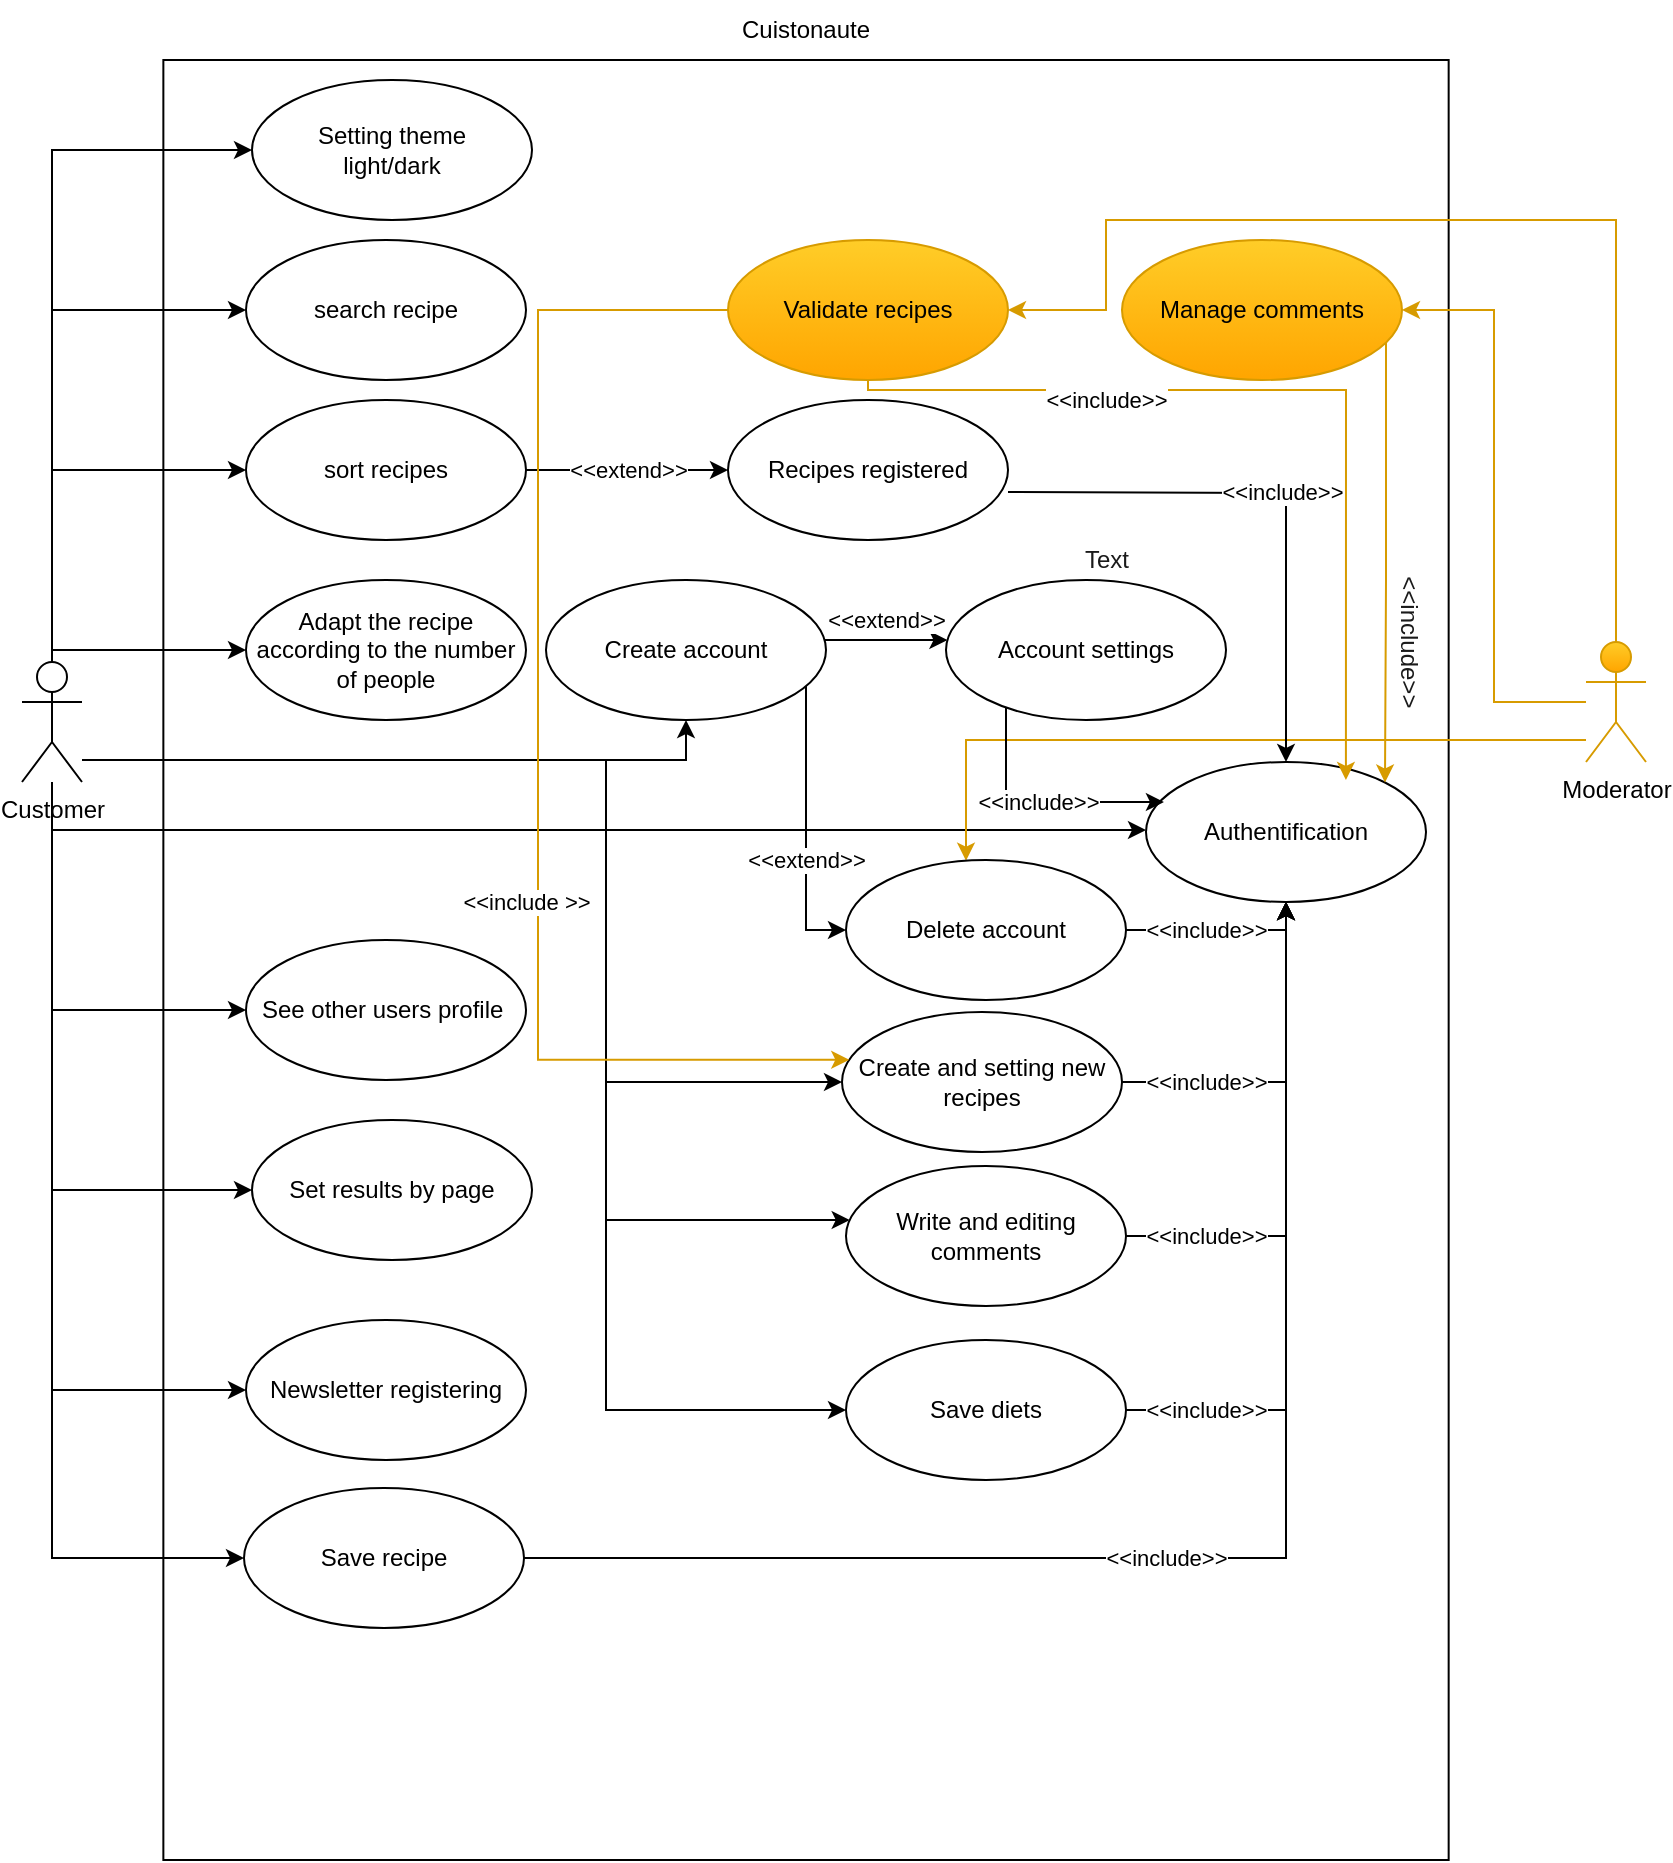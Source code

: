 <mxfile version="16.5.6" type="github">
  <diagram id="YAegzc98hFNZjoe-a_ai" name="Page-1">
    <mxGraphModel dx="1102" dy="575" grid="1" gridSize="10" guides="1" tooltips="1" connect="1" arrows="1" fold="1" page="1" pageScale="1" pageWidth="850" pageHeight="1100" math="0" shadow="0">
      <root>
        <mxCell id="0" />
        <mxCell id="1" parent="0" />
        <mxCell id="EQDM87N76zZjlXknVHCu-3" value="" style="rounded=0;whiteSpace=wrap;html=1;" vertex="1" parent="1">
          <mxGeometry x="478.68" y="210" width="642.65" height="900" as="geometry" />
        </mxCell>
        <mxCell id="EQDM87N76zZjlXknVHCu-22" style="edgeStyle=orthogonalEdgeStyle;rounded=0;orthogonalLoop=1;jettySize=auto;html=1;" edge="1" parent="1" source="EQDM87N76zZjlXknVHCu-1" target="EQDM87N76zZjlXknVHCu-12">
          <mxGeometry relative="1" as="geometry">
            <Array as="points">
              <mxPoint x="423" y="335" />
            </Array>
          </mxGeometry>
        </mxCell>
        <mxCell id="EQDM87N76zZjlXknVHCu-23" style="edgeStyle=orthogonalEdgeStyle;rounded=0;orthogonalLoop=1;jettySize=auto;html=1;" edge="1" parent="1" source="EQDM87N76zZjlXknVHCu-1" target="EQDM87N76zZjlXknVHCu-13">
          <mxGeometry relative="1" as="geometry">
            <Array as="points">
              <mxPoint x="423" y="415" />
            </Array>
          </mxGeometry>
        </mxCell>
        <mxCell id="EQDM87N76zZjlXknVHCu-29" style="edgeStyle=orthogonalEdgeStyle;rounded=0;orthogonalLoop=1;jettySize=auto;html=1;" edge="1" parent="1" source="EQDM87N76zZjlXknVHCu-1" target="EQDM87N76zZjlXknVHCu-28">
          <mxGeometry relative="1" as="geometry">
            <Array as="points">
              <mxPoint x="423" y="505" />
            </Array>
          </mxGeometry>
        </mxCell>
        <mxCell id="EQDM87N76zZjlXknVHCu-31" value="" style="edgeStyle=orthogonalEdgeStyle;rounded=0;orthogonalLoop=1;jettySize=auto;html=1;" edge="1" parent="1" source="EQDM87N76zZjlXknVHCu-1" target="EQDM87N76zZjlXknVHCu-30">
          <mxGeometry relative="1" as="geometry">
            <Array as="points">
              <mxPoint x="423" y="685" />
            </Array>
          </mxGeometry>
        </mxCell>
        <mxCell id="EQDM87N76zZjlXknVHCu-33" style="edgeStyle=orthogonalEdgeStyle;rounded=0;orthogonalLoop=1;jettySize=auto;html=1;" edge="1" parent="1" source="EQDM87N76zZjlXknVHCu-1" target="EQDM87N76zZjlXknVHCu-32">
          <mxGeometry relative="1" as="geometry">
            <Array as="points">
              <mxPoint x="423" y="775" />
            </Array>
          </mxGeometry>
        </mxCell>
        <mxCell id="EQDM87N76zZjlXknVHCu-35" style="edgeStyle=orthogonalEdgeStyle;rounded=0;orthogonalLoop=1;jettySize=auto;html=1;" edge="1" parent="1" source="EQDM87N76zZjlXknVHCu-1" target="EQDM87N76zZjlXknVHCu-34">
          <mxGeometry relative="1" as="geometry">
            <Array as="points">
              <mxPoint x="423" y="875" />
            </Array>
          </mxGeometry>
        </mxCell>
        <mxCell id="EQDM87N76zZjlXknVHCu-37" style="edgeStyle=orthogonalEdgeStyle;rounded=0;orthogonalLoop=1;jettySize=auto;html=1;" edge="1" parent="1" source="EQDM87N76zZjlXknVHCu-1" target="EQDM87N76zZjlXknVHCu-36">
          <mxGeometry relative="1" as="geometry">
            <Array as="points">
              <mxPoint x="423" y="255" />
            </Array>
          </mxGeometry>
        </mxCell>
        <mxCell id="EQDM87N76zZjlXknVHCu-39" style="edgeStyle=orthogonalEdgeStyle;rounded=0;orthogonalLoop=1;jettySize=auto;html=1;entryX=0;entryY=0.5;entryDx=0;entryDy=0;" edge="1" parent="1">
          <mxGeometry relative="1" as="geometry">
            <mxPoint x="423.0" y="581" as="sourcePoint" />
            <mxPoint x="970" y="595" as="targetPoint" />
            <Array as="points">
              <mxPoint x="423" y="595" />
            </Array>
          </mxGeometry>
        </mxCell>
        <mxCell id="EQDM87N76zZjlXknVHCu-41" style="edgeStyle=orthogonalEdgeStyle;rounded=0;orthogonalLoop=1;jettySize=auto;html=1;entryX=0.5;entryY=1;entryDx=0;entryDy=0;" edge="1" parent="1" source="EQDM87N76zZjlXknVHCu-1" target="EQDM87N76zZjlXknVHCu-40">
          <mxGeometry relative="1" as="geometry">
            <Array as="points">
              <mxPoint x="740" y="560" />
            </Array>
          </mxGeometry>
        </mxCell>
        <mxCell id="EQDM87N76zZjlXknVHCu-62" style="edgeStyle=orthogonalEdgeStyle;rounded=0;orthogonalLoop=1;jettySize=auto;html=1;entryX=0;entryY=0.5;entryDx=0;entryDy=0;" edge="1" parent="1" source="EQDM87N76zZjlXknVHCu-1" target="EQDM87N76zZjlXknVHCu-58">
          <mxGeometry relative="1" as="geometry">
            <Array as="points">
              <mxPoint x="700" y="560" />
              <mxPoint x="700" y="721" />
            </Array>
          </mxGeometry>
        </mxCell>
        <mxCell id="EQDM87N76zZjlXknVHCu-63" style="edgeStyle=orthogonalEdgeStyle;rounded=0;orthogonalLoop=1;jettySize=auto;html=1;" edge="1" parent="1" source="EQDM87N76zZjlXknVHCu-1" target="EQDM87N76zZjlXknVHCu-60">
          <mxGeometry relative="1" as="geometry">
            <Array as="points">
              <mxPoint x="700" y="560" />
              <mxPoint x="700" y="790" />
            </Array>
          </mxGeometry>
        </mxCell>
        <mxCell id="EQDM87N76zZjlXknVHCu-64" style="edgeStyle=orthogonalEdgeStyle;rounded=0;orthogonalLoop=1;jettySize=auto;html=1;" edge="1" parent="1" source="EQDM87N76zZjlXknVHCu-1" target="EQDM87N76zZjlXknVHCu-61">
          <mxGeometry relative="1" as="geometry">
            <Array as="points">
              <mxPoint x="700" y="560" />
              <mxPoint x="700" y="885" />
            </Array>
          </mxGeometry>
        </mxCell>
        <mxCell id="EQDM87N76zZjlXknVHCu-73" style="edgeStyle=orthogonalEdgeStyle;rounded=0;orthogonalLoop=1;jettySize=auto;html=1;" edge="1" parent="1" source="EQDM87N76zZjlXknVHCu-1" target="EQDM87N76zZjlXknVHCu-72">
          <mxGeometry relative="1" as="geometry">
            <Array as="points">
              <mxPoint x="423" y="959" />
            </Array>
          </mxGeometry>
        </mxCell>
        <mxCell id="EQDM87N76zZjlXknVHCu-1" value="&lt;div&gt;Customer&lt;/div&gt;" style="shape=umlActor;verticalLabelPosition=bottom;verticalAlign=top;html=1;outlineConnect=0;" vertex="1" parent="1">
          <mxGeometry x="408" y="511" width="30" height="60" as="geometry" />
        </mxCell>
        <mxCell id="EQDM87N76zZjlXknVHCu-79" style="edgeStyle=orthogonalEdgeStyle;rounded=0;orthogonalLoop=1;jettySize=auto;html=1;fillColor=#ffcd28;strokeColor=#d79b00;gradientColor=#ffa500;" edge="1" parent="1" source="EQDM87N76zZjlXknVHCu-2" target="EQDM87N76zZjlXknVHCu-43">
          <mxGeometry relative="1" as="geometry">
            <Array as="points">
              <mxPoint x="880" y="550" />
            </Array>
          </mxGeometry>
        </mxCell>
        <mxCell id="EQDM87N76zZjlXknVHCu-82" style="edgeStyle=orthogonalEdgeStyle;rounded=0;orthogonalLoop=1;jettySize=auto;html=1;entryX=1;entryY=0.5;entryDx=0;entryDy=0;fillColor=#ffcd28;strokeColor=#d79b00;gradientColor=#ffa500;" edge="1" parent="1" source="EQDM87N76zZjlXknVHCu-2" target="EQDM87N76zZjlXknVHCu-77">
          <mxGeometry relative="1" as="geometry" />
        </mxCell>
        <mxCell id="EQDM87N76zZjlXknVHCu-86" style="edgeStyle=orthogonalEdgeStyle;rounded=0;orthogonalLoop=1;jettySize=auto;html=1;fontColor=#FFFFFF;fillColor=#ffcd28;gradientColor=#ffa500;strokeColor=#d79b00;" edge="1" parent="1" source="EQDM87N76zZjlXknVHCu-2" target="EQDM87N76zZjlXknVHCu-84">
          <mxGeometry relative="1" as="geometry">
            <Array as="points">
              <mxPoint x="1205" y="290" />
              <mxPoint x="950" y="290" />
              <mxPoint x="950" y="335" />
            </Array>
          </mxGeometry>
        </mxCell>
        <mxCell id="EQDM87N76zZjlXknVHCu-2" value="Moderator" style="shape=umlActor;verticalLabelPosition=bottom;verticalAlign=top;html=1;outlineConnect=0;fillColor=#ffcd28;strokeColor=#d79b00;gradientColor=#ffa500;" vertex="1" parent="1">
          <mxGeometry x="1190.0" y="501" width="30" height="60" as="geometry" />
        </mxCell>
        <mxCell id="EQDM87N76zZjlXknVHCu-4" value="&lt;div&gt;Cuistonaute&lt;/div&gt;" style="text;html=1;strokeColor=none;fillColor=none;align=center;verticalAlign=middle;whiteSpace=wrap;rounded=0;" vertex="1" parent="1">
          <mxGeometry x="770" y="180" width="60" height="30" as="geometry" />
        </mxCell>
        <mxCell id="EQDM87N76zZjlXknVHCu-12" value="search recipe" style="ellipse;whiteSpace=wrap;html=1;" vertex="1" parent="1">
          <mxGeometry x="520" y="300" width="140" height="70" as="geometry" />
        </mxCell>
        <mxCell id="EQDM87N76zZjlXknVHCu-25" value="&amp;lt;&amp;lt;extend&amp;gt;&amp;gt;" style="edgeStyle=orthogonalEdgeStyle;rounded=0;orthogonalLoop=1;jettySize=auto;html=1;entryX=0;entryY=0.5;entryDx=0;entryDy=0;" edge="1" parent="1" source="EQDM87N76zZjlXknVHCu-13" target="EQDM87N76zZjlXknVHCu-24">
          <mxGeometry relative="1" as="geometry" />
        </mxCell>
        <mxCell id="EQDM87N76zZjlXknVHCu-13" value="sort recipes" style="ellipse;whiteSpace=wrap;html=1;" vertex="1" parent="1">
          <mxGeometry x="520" y="380" width="140" height="70" as="geometry" />
        </mxCell>
        <mxCell id="EQDM87N76zZjlXknVHCu-27" value="&amp;lt;&amp;lt;include&amp;gt;&amp;gt;" style="edgeStyle=orthogonalEdgeStyle;rounded=0;orthogonalLoop=1;jettySize=auto;html=1;" edge="1" parent="1" target="EQDM87N76zZjlXknVHCu-26">
          <mxGeometry relative="1" as="geometry">
            <mxPoint x="901" y="426" as="sourcePoint" />
          </mxGeometry>
        </mxCell>
        <mxCell id="EQDM87N76zZjlXknVHCu-24" value="Recipes registered" style="ellipse;whiteSpace=wrap;html=1;" vertex="1" parent="1">
          <mxGeometry x="761" y="380" width="140" height="70" as="geometry" />
        </mxCell>
        <mxCell id="EQDM87N76zZjlXknVHCu-26" value="Authentification" style="ellipse;whiteSpace=wrap;html=1;" vertex="1" parent="1">
          <mxGeometry x="970" y="561" width="140" height="70" as="geometry" />
        </mxCell>
        <mxCell id="EQDM87N76zZjlXknVHCu-28" value="&lt;div&gt;Adapt the recipe&lt;/div&gt;&lt;div&gt;according to the number of people&lt;br&gt;&lt;/div&gt;" style="ellipse;whiteSpace=wrap;html=1;" vertex="1" parent="1">
          <mxGeometry x="520" y="470" width="140" height="70" as="geometry" />
        </mxCell>
        <mxCell id="EQDM87N76zZjlXknVHCu-30" value="&lt;div&gt;See other users profile&amp;nbsp; &lt;br&gt;&lt;/div&gt;" style="ellipse;whiteSpace=wrap;html=1;" vertex="1" parent="1">
          <mxGeometry x="520" y="650" width="140" height="70" as="geometry" />
        </mxCell>
        <mxCell id="EQDM87N76zZjlXknVHCu-32" value="Set results by page" style="ellipse;whiteSpace=wrap;html=1;" vertex="1" parent="1">
          <mxGeometry x="523" y="740" width="140" height="70" as="geometry" />
        </mxCell>
        <mxCell id="EQDM87N76zZjlXknVHCu-34" value="Newsletter registering" style="ellipse;whiteSpace=wrap;html=1;" vertex="1" parent="1">
          <mxGeometry x="520" y="840" width="140" height="70" as="geometry" />
        </mxCell>
        <mxCell id="EQDM87N76zZjlXknVHCu-36" value="&lt;div&gt;Setting theme&lt;/div&gt;&lt;div&gt;light/dark&lt;br&gt;&lt;/div&gt;" style="ellipse;whiteSpace=wrap;html=1;" vertex="1" parent="1">
          <mxGeometry x="523" y="220" width="140" height="70" as="geometry" />
        </mxCell>
        <mxCell id="EQDM87N76zZjlXknVHCu-48" value="&amp;lt;&amp;lt;extend&amp;gt;&amp;gt;" style="edgeStyle=orthogonalEdgeStyle;rounded=0;orthogonalLoop=1;jettySize=auto;html=1;entryX=0;entryY=0.5;entryDx=0;entryDy=0;" edge="1" parent="1" source="EQDM87N76zZjlXknVHCu-40" target="EQDM87N76zZjlXknVHCu-43">
          <mxGeometry x="0.225" relative="1" as="geometry">
            <Array as="points">
              <mxPoint x="800" y="645" />
            </Array>
            <mxPoint as="offset" />
          </mxGeometry>
        </mxCell>
        <mxCell id="EQDM87N76zZjlXknVHCu-54" value="&amp;lt;&amp;lt;extend&amp;gt;&amp;gt;" style="edgeStyle=orthogonalEdgeStyle;rounded=0;orthogonalLoop=1;jettySize=auto;html=1;" edge="1" parent="1" source="EQDM87N76zZjlXknVHCu-40" target="EQDM87N76zZjlXknVHCu-53">
          <mxGeometry y="10" relative="1" as="geometry">
            <Array as="points">
              <mxPoint x="840" y="500" />
              <mxPoint x="840" y="500" />
            </Array>
            <mxPoint as="offset" />
          </mxGeometry>
        </mxCell>
        <mxCell id="EQDM87N76zZjlXknVHCu-40" value="Create account" style="ellipse;whiteSpace=wrap;html=1;" vertex="1" parent="1">
          <mxGeometry x="670" y="470" width="140" height="70" as="geometry" />
        </mxCell>
        <mxCell id="EQDM87N76zZjlXknVHCu-57" value="&amp;lt;&amp;lt;include&amp;gt;&amp;gt;" style="edgeStyle=orthogonalEdgeStyle;rounded=0;orthogonalLoop=1;jettySize=auto;html=1;entryX=0.5;entryY=1;entryDx=0;entryDy=0;" edge="1" parent="1" source="EQDM87N76zZjlXknVHCu-43" target="EQDM87N76zZjlXknVHCu-26">
          <mxGeometry x="-0.149" relative="1" as="geometry">
            <Array as="points">
              <mxPoint x="1040" y="645" />
            </Array>
            <mxPoint as="offset" />
          </mxGeometry>
        </mxCell>
        <mxCell id="EQDM87N76zZjlXknVHCu-43" value="Delete account" style="ellipse;whiteSpace=wrap;html=1;" vertex="1" parent="1">
          <mxGeometry x="820" y="610" width="140" height="70" as="geometry" />
        </mxCell>
        <mxCell id="EQDM87N76zZjlXknVHCu-56" value="&amp;lt;&amp;lt;include&amp;gt;&amp;gt;" style="edgeStyle=orthogonalEdgeStyle;rounded=0;orthogonalLoop=1;jettySize=auto;html=1;entryX=0.064;entryY=0.286;entryDx=0;entryDy=0;entryPerimeter=0;" edge="1" parent="1" source="EQDM87N76zZjlXknVHCu-53" target="EQDM87N76zZjlXknVHCu-26">
          <mxGeometry relative="1" as="geometry">
            <Array as="points">
              <mxPoint x="900" y="581" />
            </Array>
          </mxGeometry>
        </mxCell>
        <mxCell id="EQDM87N76zZjlXknVHCu-53" value="&lt;div&gt;Account settings&lt;/div&gt;" style="ellipse;whiteSpace=wrap;html=1;" vertex="1" parent="1">
          <mxGeometry x="870" y="470" width="140" height="70" as="geometry" />
        </mxCell>
        <mxCell id="EQDM87N76zZjlXknVHCu-65" value="&amp;lt;&amp;lt;include&amp;gt;&amp;gt;" style="edgeStyle=orthogonalEdgeStyle;rounded=0;orthogonalLoop=1;jettySize=auto;html=1;" edge="1" parent="1" source="EQDM87N76zZjlXknVHCu-58" target="EQDM87N76zZjlXknVHCu-26">
          <mxGeometry x="-0.512" relative="1" as="geometry">
            <mxPoint as="offset" />
          </mxGeometry>
        </mxCell>
        <mxCell id="EQDM87N76zZjlXknVHCu-58" value="Create and setting new recipes " style="ellipse;whiteSpace=wrap;html=1;" vertex="1" parent="1">
          <mxGeometry x="818" y="686" width="140" height="70" as="geometry" />
        </mxCell>
        <mxCell id="EQDM87N76zZjlXknVHCu-66" value="&amp;lt;&amp;lt;include&amp;gt;&amp;gt;" style="edgeStyle=orthogonalEdgeStyle;rounded=0;orthogonalLoop=1;jettySize=auto;html=1;" edge="1" parent="1" source="EQDM87N76zZjlXknVHCu-60" target="EQDM87N76zZjlXknVHCu-26">
          <mxGeometry x="-0.676" relative="1" as="geometry">
            <mxPoint as="offset" />
          </mxGeometry>
        </mxCell>
        <mxCell id="EQDM87N76zZjlXknVHCu-60" value="Write and editing comments " style="ellipse;whiteSpace=wrap;html=1;" vertex="1" parent="1">
          <mxGeometry x="820" y="763" width="140" height="70" as="geometry" />
        </mxCell>
        <mxCell id="EQDM87N76zZjlXknVHCu-70" value="&amp;lt;&amp;lt;include&amp;gt;&amp;gt;" style="edgeStyle=orthogonalEdgeStyle;rounded=0;orthogonalLoop=1;jettySize=auto;html=1;entryX=0.5;entryY=1;entryDx=0;entryDy=0;" edge="1" parent="1" source="EQDM87N76zZjlXknVHCu-61" target="EQDM87N76zZjlXknVHCu-26">
          <mxGeometry x="-0.76" relative="1" as="geometry">
            <mxPoint as="offset" />
          </mxGeometry>
        </mxCell>
        <mxCell id="EQDM87N76zZjlXknVHCu-61" value="Save diets" style="ellipse;whiteSpace=wrap;html=1;" vertex="1" parent="1">
          <mxGeometry x="820" y="850" width="140" height="70" as="geometry" />
        </mxCell>
        <mxCell id="EQDM87N76zZjlXknVHCu-74" value="&amp;lt;&amp;lt;include&amp;gt;&amp;gt;" style="edgeStyle=orthogonalEdgeStyle;rounded=0;orthogonalLoop=1;jettySize=auto;html=1;" edge="1" parent="1" source="EQDM87N76zZjlXknVHCu-72" target="EQDM87N76zZjlXknVHCu-26">
          <mxGeometry x="-0.095" relative="1" as="geometry">
            <mxPoint as="offset" />
          </mxGeometry>
        </mxCell>
        <mxCell id="EQDM87N76zZjlXknVHCu-72" value="Save recipe" style="ellipse;whiteSpace=wrap;html=1;" vertex="1" parent="1">
          <mxGeometry x="519" y="924" width="140" height="70" as="geometry" />
        </mxCell>
        <mxCell id="EQDM87N76zZjlXknVHCu-89" value="" style="edgeStyle=orthogonalEdgeStyle;rounded=0;orthogonalLoop=1;jettySize=auto;html=1;entryX=1;entryY=0;entryDx=0;entryDy=0;fontColor=#FFFFFF;fillColor=#ffcd28;gradientColor=#ffa500;strokeColor=#d79b00;" edge="1" parent="1" source="EQDM87N76zZjlXknVHCu-77" target="EQDM87N76zZjlXknVHCu-26">
          <mxGeometry x="0.261" relative="1" as="geometry">
            <Array as="points">
              <mxPoint x="1090" y="470" />
              <mxPoint x="1090" y="470" />
            </Array>
            <mxPoint as="offset" />
          </mxGeometry>
        </mxCell>
        <mxCell id="EQDM87N76zZjlXknVHCu-77" value="Manage comments " style="ellipse;whiteSpace=wrap;html=1;fillColor=#ffcd28;strokeColor=#d79b00;gradientColor=#ffa500;" vertex="1" parent="1">
          <mxGeometry x="958" y="300" width="140" height="70" as="geometry" />
        </mxCell>
        <mxCell id="EQDM87N76zZjlXknVHCu-87" style="edgeStyle=orthogonalEdgeStyle;rounded=0;orthogonalLoop=1;jettySize=auto;html=1;fontColor=#FFFFFF;fillColor=#ffcd28;gradientColor=#ffa500;strokeColor=#d79b00;entryX=0.026;entryY=0.341;entryDx=0;entryDy=0;entryPerimeter=0;exitX=0.064;exitY=0.345;exitDx=0;exitDy=0;exitPerimeter=0;" edge="1" parent="1" source="EQDM87N76zZjlXknVHCu-84" target="EQDM87N76zZjlXknVHCu-58">
          <mxGeometry relative="1" as="geometry">
            <mxPoint x="757.0" y="324.059" as="sourcePoint" />
            <mxPoint x="814.0" y="710.059" as="targetPoint" />
            <Array as="points">
              <mxPoint x="770" y="335" />
              <mxPoint x="666" y="335" />
              <mxPoint x="666" y="710" />
            </Array>
          </mxGeometry>
        </mxCell>
        <mxCell id="EQDM87N76zZjlXknVHCu-92" value="&amp;lt;&amp;lt;include &amp;gt;&amp;gt;" style="edgeLabel;html=1;align=center;verticalAlign=middle;resizable=0;points=[];fontColor=#000000;" vertex="1" connectable="0" parent="EQDM87N76zZjlXknVHCu-87">
          <mxGeometry x="0.146" y="-1" relative="1" as="geometry">
            <mxPoint x="-5" y="41" as="offset" />
          </mxGeometry>
        </mxCell>
        <mxCell id="EQDM87N76zZjlXknVHCu-93" value="&amp;lt;&amp;lt;include&amp;gt;&amp;gt;" style="edgeStyle=orthogonalEdgeStyle;rounded=0;orthogonalLoop=1;jettySize=auto;html=1;entryX=0.714;entryY=0.057;entryDx=0;entryDy=0;entryPerimeter=0;fontColor=#000000;exitX=0.5;exitY=1;exitDx=0;exitDy=0;exitPerimeter=0;fillColor=#ffcd28;gradientColor=#ffa500;strokeColor=#d79b00;" edge="1" parent="1" source="EQDM87N76zZjlXknVHCu-84">
          <mxGeometry x="-0.435" y="-5" relative="1" as="geometry">
            <mxPoint x="831" y="375" as="sourcePoint" />
            <mxPoint x="1069.96" y="569.99" as="targetPoint" />
            <Array as="points">
              <mxPoint x="831" y="375" />
              <mxPoint x="1070" y="375" />
            </Array>
            <mxPoint as="offset" />
          </mxGeometry>
        </mxCell>
        <mxCell id="EQDM87N76zZjlXknVHCu-84" value="Validate recipes" style="ellipse;whiteSpace=wrap;html=1;fillColor=#ffcd28;gradientColor=#ffa500;strokeColor=#d79b00;" vertex="1" parent="1">
          <mxGeometry x="761" y="300" width="140" height="70" as="geometry" />
        </mxCell>
        <mxCell id="EQDM87N76zZjlXknVHCu-94" value="Text" style="text;html=1;resizable=0;autosize=1;align=center;verticalAlign=middle;points=[];fillColor=none;strokeColor=none;rounded=0;fontColor=#1A1A1A;" vertex="1" parent="1">
          <mxGeometry x="930" y="450" width="40" height="20" as="geometry" />
        </mxCell>
        <mxCell id="EQDM87N76zZjlXknVHCu-98" value="&amp;lt;&amp;lt;include&amp;gt;&amp;gt;" style="text;html=1;resizable=0;autosize=1;align=center;verticalAlign=middle;points=[];fillColor=none;strokeColor=none;rounded=0;fontColor=#1A1A1A;rotation=90;" vertex="1" parent="1">
          <mxGeometry x="1061.33" y="491" width="80" height="20" as="geometry" />
        </mxCell>
      </root>
    </mxGraphModel>
  </diagram>
</mxfile>
